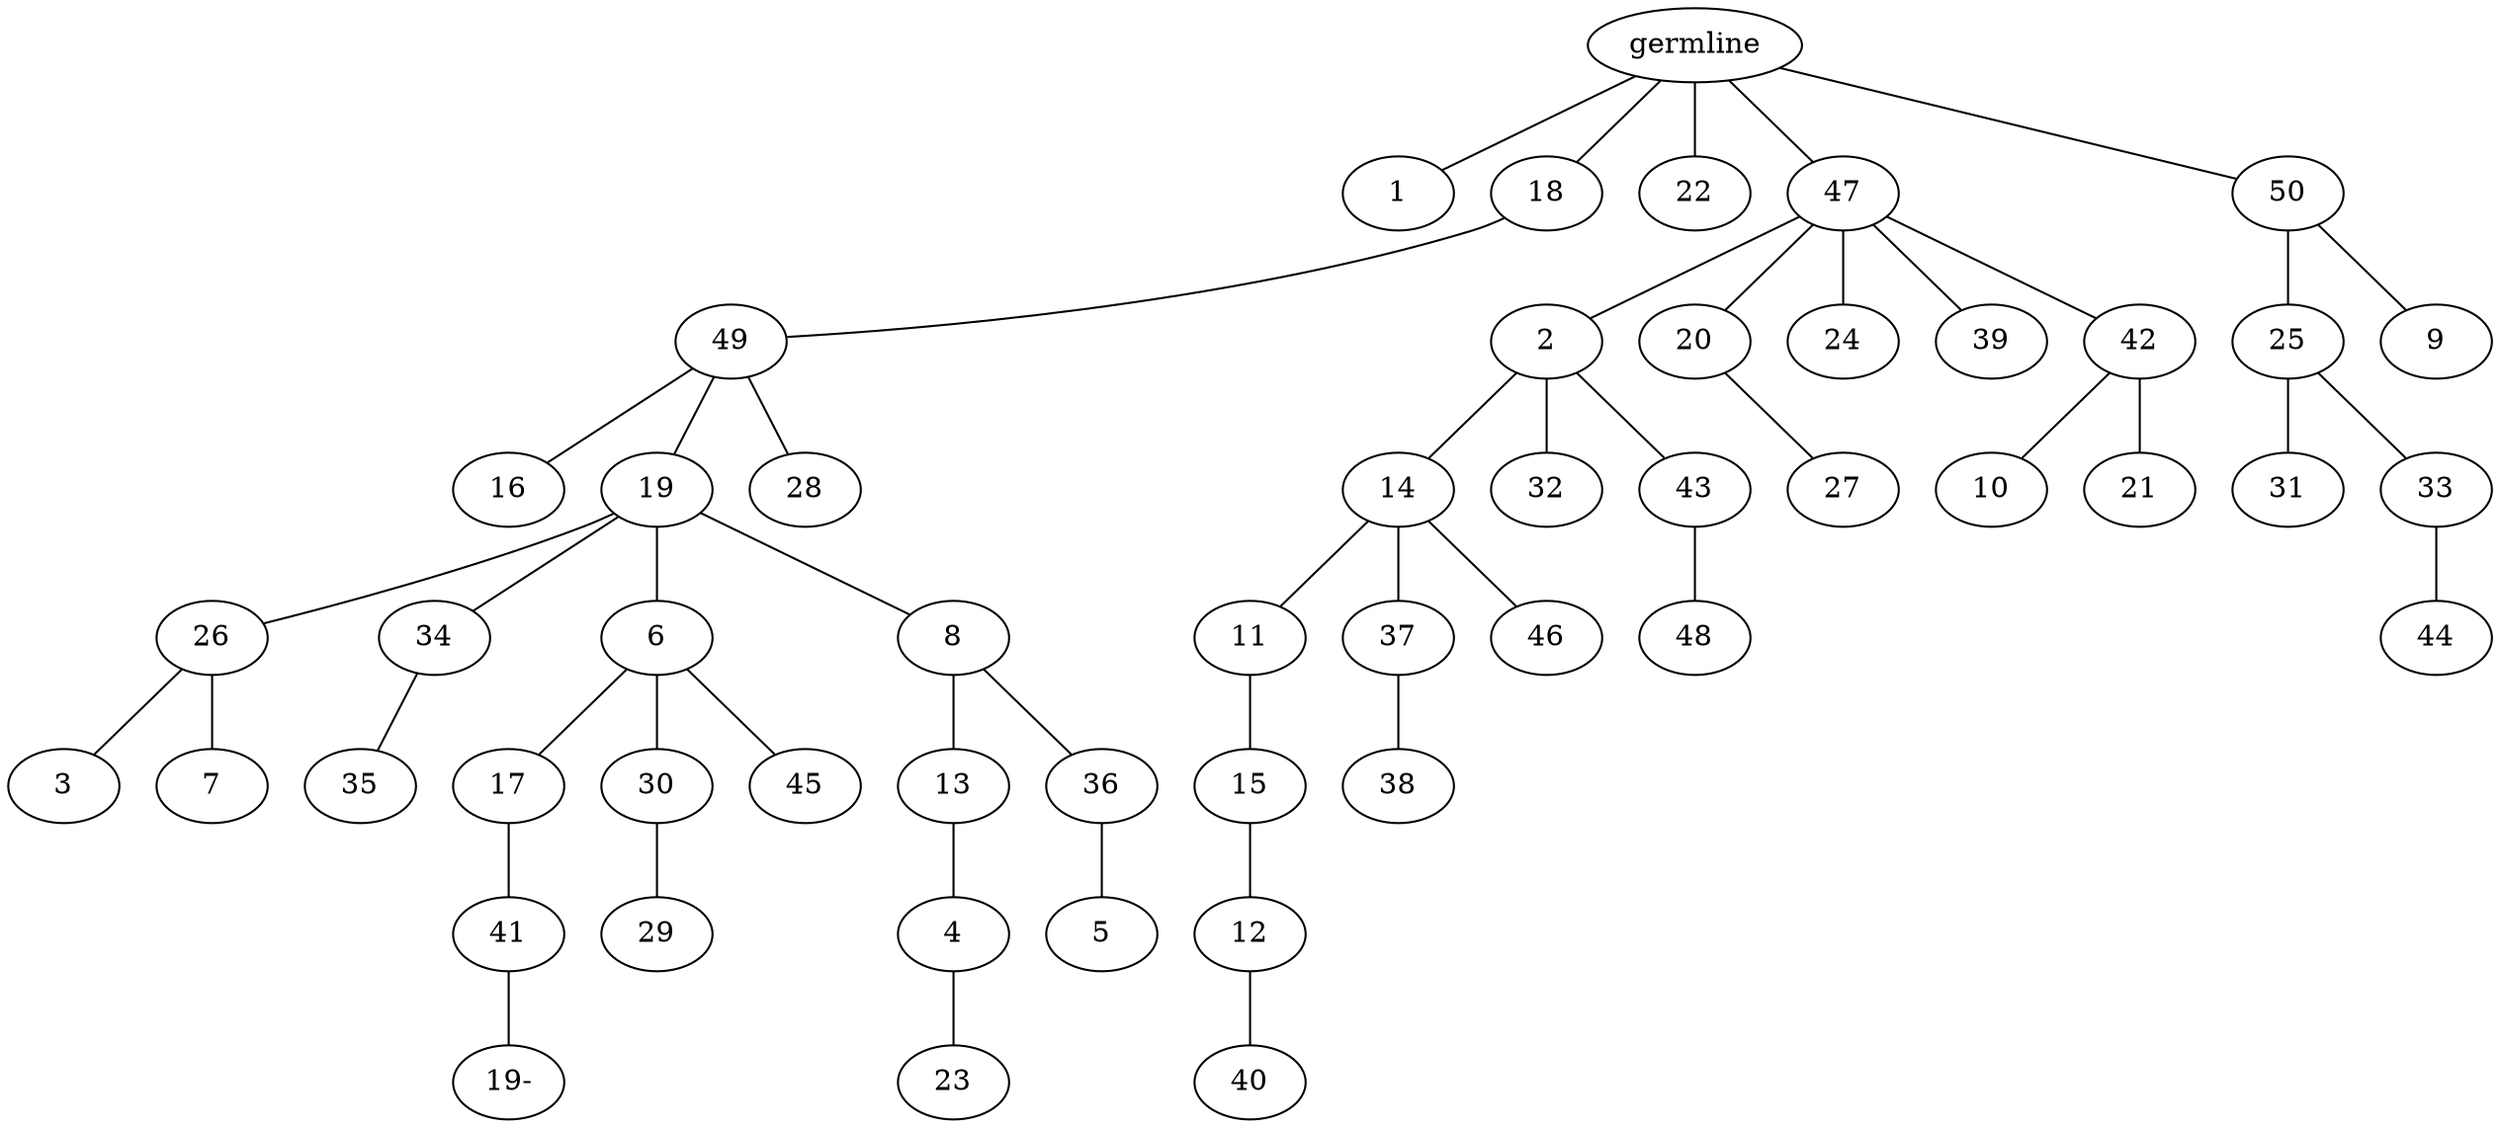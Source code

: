 graph tree {
    "139825450502848" [label="germline"];
    "139825450500400" [label="1"];
    "139825450500928" [label="18"];
    "139825450500640" [label="49"];
    "139825450500160" [label="16"];
    "139825450501120" [label="19"];
    "139825450459824" [label="26"];
    "139825450460160" [label="3"];
    "139825450461552" [label="7"];
    "139825450461216" [label="34"];
    "139825450459344" [label="35"];
    "139825450462560" [label="6"];
    "139825450462080" [label="17"];
    "139825450462464" [label="41"];
    "139825450501984" [label="19-"];
    "139825450460880" [label="30"];
    "139825450462608" [label="29"];
    "139825450463088" [label="45"];
    "139825450462416" [label="8"];
    "139825450462656" [label="13"];
    "139825450461648" [label="4"];
    "139825450462320" [label="23"];
    "139825450461408" [label="36"];
    "139825450460208" [label="5"];
    "139825450500880" [label="28"];
    "139825450501312" [label="22"];
    "139825450501216" [label="47"];
    "139825450461936" [label="2"];
    "139825450460640" [label="14"];
    "139825450462176" [label="11"];
    "139825450461792" [label="15"];
    "139825450459968" [label="12"];
    "139825450418480" [label="40"];
    "139825450459200" [label="37"];
    "139825450461024" [label="38"];
    "139825450461360" [label="46"];
    "139825450462128" [label="32"];
    "139825450462272" [label="43"];
    "139825450462992" [label="48"];
    "139825450460736" [label="20"];
    "139825450459296" [label="27"];
    "139825450459488" [label="24"];
    "139825450459392" [label="39"];
    "139825450459776" [label="42"];
    "139825450422176" [label="10"];
    "139825450418528" [label="21"];
    "139825450500208" [label="50"];
    "139825450421072" [label="25"];
    "139825450418432" [label="31"];
    "139825450418624" [label="33"];
    "139825450418720" [label="44"];
    "139825450421696" [label="9"];
    "139825450502848" -- "139825450500400";
    "139825450502848" -- "139825450500928";
    "139825450502848" -- "139825450501312";
    "139825450502848" -- "139825450501216";
    "139825450502848" -- "139825450500208";
    "139825450500928" -- "139825450500640";
    "139825450500640" -- "139825450500160";
    "139825450500640" -- "139825450501120";
    "139825450500640" -- "139825450500880";
    "139825450501120" -- "139825450459824";
    "139825450501120" -- "139825450461216";
    "139825450501120" -- "139825450462560";
    "139825450501120" -- "139825450462416";
    "139825450459824" -- "139825450460160";
    "139825450459824" -- "139825450461552";
    "139825450461216" -- "139825450459344";
    "139825450462560" -- "139825450462080";
    "139825450462560" -- "139825450460880";
    "139825450462560" -- "139825450463088";
    "139825450462080" -- "139825450462464";
    "139825450462464" -- "139825450501984";
    "139825450460880" -- "139825450462608";
    "139825450462416" -- "139825450462656";
    "139825450462416" -- "139825450461408";
    "139825450462656" -- "139825450461648";
    "139825450461648" -- "139825450462320";
    "139825450461408" -- "139825450460208";
    "139825450501216" -- "139825450461936";
    "139825450501216" -- "139825450460736";
    "139825450501216" -- "139825450459488";
    "139825450501216" -- "139825450459392";
    "139825450501216" -- "139825450459776";
    "139825450461936" -- "139825450460640";
    "139825450461936" -- "139825450462128";
    "139825450461936" -- "139825450462272";
    "139825450460640" -- "139825450462176";
    "139825450460640" -- "139825450459200";
    "139825450460640" -- "139825450461360";
    "139825450462176" -- "139825450461792";
    "139825450461792" -- "139825450459968";
    "139825450459968" -- "139825450418480";
    "139825450459200" -- "139825450461024";
    "139825450462272" -- "139825450462992";
    "139825450460736" -- "139825450459296";
    "139825450459776" -- "139825450422176";
    "139825450459776" -- "139825450418528";
    "139825450500208" -- "139825450421072";
    "139825450500208" -- "139825450421696";
    "139825450421072" -- "139825450418432";
    "139825450421072" -- "139825450418624";
    "139825450418624" -- "139825450418720";
}
